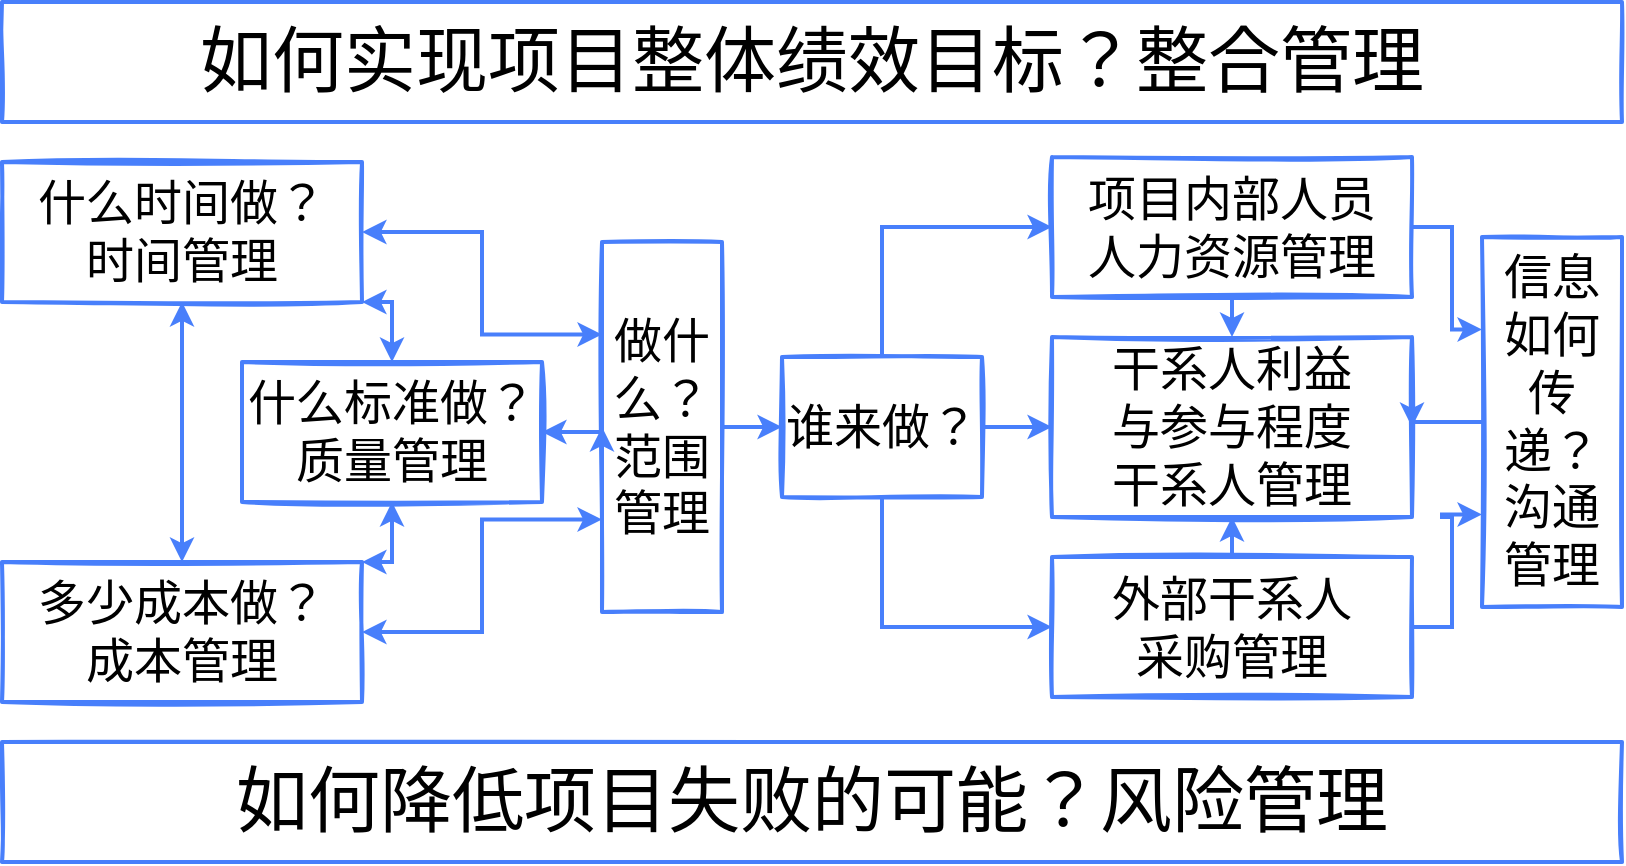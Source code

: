 <mxfile version="16.1.2" type="device"><diagram id="V5UNNofvY7LDVuMnuxdh" name="Page-1"><mxGraphModel dx="1106" dy="997" grid="1" gridSize="10" guides="1" tooltips="1" connect="1" arrows="1" fold="1" page="1" pageScale="1" pageWidth="850" pageHeight="1100" math="0" shadow="0"><root><mxCell id="0"/><mxCell id="1" parent="0"/><mxCell id="-boq8Gz14SO3Tfs2Y6vo-1" value="&lt;font style=&quot;font-size: 36px&quot;&gt;如何实现项目整体绩效目标？整合管理&lt;/font&gt;" style="rounded=0;whiteSpace=wrap;html=1;strokeColor=#487ffb;fontFamily=FZJingLeiS-R-GB;sketch=1;fillColor=none;strokeWidth=2;" parent="1" vertex="1"><mxGeometry x="20" y="40" width="810" height="60" as="geometry"/></mxCell><mxCell id="-boq8Gz14SO3Tfs2Y6vo-4" value="&lt;font style=&quot;font-size: 36px&quot;&gt;如何降低项目失败的可能？风险管理&lt;/font&gt;" style="rounded=0;whiteSpace=wrap;html=1;strokeColor=#487ffb;fontFamily=FZJingLeiS-R-GB;sketch=1;fillColor=none;strokeWidth=2;" parent="1" vertex="1"><mxGeometry x="20" y="410" width="810" height="60" as="geometry"/></mxCell><mxCell id="-boq8Gz14SO3Tfs2Y6vo-10" style="edgeStyle=orthogonalEdgeStyle;rounded=0;orthogonalLoop=1;jettySize=auto;html=1;exitX=0.5;exitY=1;exitDx=0;exitDy=0;entryX=0.5;entryY=0;entryDx=0;entryDy=0;fontSize=24;startArrow=classic;startFill=1;endArrow=classic;endFill=1;strokeColor=#487FFB;strokeWidth=2;" parent="1" source="-boq8Gz14SO3Tfs2Y6vo-6" target="-boq8Gz14SO3Tfs2Y6vo-7" edge="1"><mxGeometry relative="1" as="geometry"/></mxCell><mxCell id="-boq8Gz14SO3Tfs2Y6vo-12" style="edgeStyle=orthogonalEdgeStyle;rounded=0;orthogonalLoop=1;jettySize=auto;html=1;exitX=1;exitY=0.5;exitDx=0;exitDy=0;entryX=0;entryY=0.25;entryDx=0;entryDy=0;fontSize=24;startArrow=classic;startFill=1;endArrow=classic;endFill=1;strokeColor=#487FFB;strokeWidth=2;" parent="1" source="-boq8Gz14SO3Tfs2Y6vo-6" target="-boq8Gz14SO3Tfs2Y6vo-9" edge="1"><mxGeometry relative="1" as="geometry"/></mxCell><mxCell id="-boq8Gz14SO3Tfs2Y6vo-14" style="edgeStyle=orthogonalEdgeStyle;rounded=0;orthogonalLoop=1;jettySize=auto;html=1;exitX=1;exitY=1;exitDx=0;exitDy=0;entryX=0.5;entryY=0;entryDx=0;entryDy=0;fontSize=24;startArrow=classic;startFill=1;endArrow=classic;endFill=1;strokeColor=#487FFB;strokeWidth=2;" parent="1" source="-boq8Gz14SO3Tfs2Y6vo-6" target="-boq8Gz14SO3Tfs2Y6vo-8" edge="1"><mxGeometry relative="1" as="geometry"/></mxCell><mxCell id="-boq8Gz14SO3Tfs2Y6vo-6" value="&lt;span style=&quot;font-size: 24px&quot;&gt;什么时间做？&lt;br&gt;时间管理&lt;br&gt;&lt;/span&gt;" style="rounded=0;whiteSpace=wrap;html=1;strokeColor=#487ffb;fontFamily=FZJingLeiS-R-GB;sketch=1;fillColor=none;strokeWidth=2;" parent="1" vertex="1"><mxGeometry x="20" y="120" width="180" height="70" as="geometry"/></mxCell><mxCell id="-boq8Gz14SO3Tfs2Y6vo-13" style="edgeStyle=orthogonalEdgeStyle;rounded=0;orthogonalLoop=1;jettySize=auto;html=1;exitX=1;exitY=0.5;exitDx=0;exitDy=0;entryX=0;entryY=0.75;entryDx=0;entryDy=0;fontSize=24;startArrow=classic;startFill=1;endArrow=classic;endFill=1;strokeColor=#487FFB;strokeWidth=2;" parent="1" source="-boq8Gz14SO3Tfs2Y6vo-7" target="-boq8Gz14SO3Tfs2Y6vo-9" edge="1"><mxGeometry relative="1" as="geometry"/></mxCell><mxCell id="-boq8Gz14SO3Tfs2Y6vo-15" style="edgeStyle=orthogonalEdgeStyle;rounded=0;orthogonalLoop=1;jettySize=auto;html=1;exitX=1;exitY=0;exitDx=0;exitDy=0;entryX=0.5;entryY=1;entryDx=0;entryDy=0;fontSize=24;startArrow=classic;startFill=1;endArrow=classic;endFill=1;strokeColor=#487FFB;strokeWidth=2;" parent="1" source="-boq8Gz14SO3Tfs2Y6vo-7" target="-boq8Gz14SO3Tfs2Y6vo-8" edge="1"><mxGeometry relative="1" as="geometry"/></mxCell><mxCell id="-boq8Gz14SO3Tfs2Y6vo-7" value="&lt;span style=&quot;font-size: 24px&quot;&gt;多少成本做？&lt;br&gt;成本管理&lt;br&gt;&lt;/span&gt;" style="rounded=0;whiteSpace=wrap;html=1;strokeColor=#487ffb;fontFamily=FZJingLeiS-R-GB;sketch=1;fillColor=none;strokeWidth=2;" parent="1" vertex="1"><mxGeometry x="20" y="320" width="180" height="70" as="geometry"/></mxCell><mxCell id="-boq8Gz14SO3Tfs2Y6vo-16" style="edgeStyle=orthogonalEdgeStyle;rounded=0;orthogonalLoop=1;jettySize=auto;html=1;exitX=1;exitY=0.5;exitDx=0;exitDy=0;entryX=0;entryY=0.5;entryDx=0;entryDy=0;fontSize=24;startArrow=classic;startFill=1;endArrow=classic;endFill=1;strokeColor=#487FFB;strokeWidth=2;" parent="1" source="-boq8Gz14SO3Tfs2Y6vo-8" target="-boq8Gz14SO3Tfs2Y6vo-9" edge="1"><mxGeometry relative="1" as="geometry"/></mxCell><mxCell id="-boq8Gz14SO3Tfs2Y6vo-8" value="&lt;span style=&quot;font-size: 24px&quot;&gt;什么标准做？&lt;br&gt;质量管理&lt;br&gt;&lt;/span&gt;" style="rounded=0;whiteSpace=wrap;html=1;strokeColor=#487ffb;fontFamily=FZJingLeiS-R-GB;sketch=1;fillColor=none;strokeWidth=2;" parent="1" vertex="1"><mxGeometry x="140" y="220" width="150" height="70" as="geometry"/></mxCell><mxCell id="-boq8Gz14SO3Tfs2Y6vo-22" style="edgeStyle=orthogonalEdgeStyle;rounded=0;orthogonalLoop=1;jettySize=auto;html=1;exitX=1;exitY=0.5;exitDx=0;exitDy=0;entryX=0;entryY=0.5;entryDx=0;entryDy=0;fontSize=24;startArrow=none;startFill=0;endArrow=classic;endFill=1;strokeColor=#487FFB;strokeWidth=2;" parent="1" source="-boq8Gz14SO3Tfs2Y6vo-9" target="-boq8Gz14SO3Tfs2Y6vo-17" edge="1"><mxGeometry relative="1" as="geometry"/></mxCell><mxCell id="-boq8Gz14SO3Tfs2Y6vo-9" value="&lt;span style=&quot;font-size: 24px&quot;&gt;做什么？范围管理&lt;br&gt;&lt;/span&gt;" style="rounded=0;whiteSpace=wrap;html=1;strokeColor=#487ffb;fontFamily=FZJingLeiS-R-GB;sketch=1;fillColor=none;horizontal=1;verticalAlign=middle;strokeWidth=2;" parent="1" vertex="1"><mxGeometry x="320" y="160" width="60" height="185" as="geometry"/></mxCell><mxCell id="-boq8Gz14SO3Tfs2Y6vo-23" style="edgeStyle=orthogonalEdgeStyle;rounded=0;orthogonalLoop=1;jettySize=auto;html=1;exitX=0.5;exitY=0;exitDx=0;exitDy=0;entryX=0;entryY=0.5;entryDx=0;entryDy=0;fontSize=24;startArrow=none;startFill=0;endArrow=classic;endFill=1;strokeColor=#487FFB;strokeWidth=2;" parent="1" source="-boq8Gz14SO3Tfs2Y6vo-17" target="-boq8Gz14SO3Tfs2Y6vo-18" edge="1"><mxGeometry relative="1" as="geometry"/></mxCell><mxCell id="-boq8Gz14SO3Tfs2Y6vo-24" style="edgeStyle=orthogonalEdgeStyle;rounded=0;orthogonalLoop=1;jettySize=auto;html=1;exitX=0.5;exitY=1;exitDx=0;exitDy=0;entryX=0;entryY=0.5;entryDx=0;entryDy=0;fontSize=24;startArrow=none;startFill=0;endArrow=classic;endFill=1;strokeColor=#487FFB;strokeWidth=2;" parent="1" source="-boq8Gz14SO3Tfs2Y6vo-17" target="-boq8Gz14SO3Tfs2Y6vo-19" edge="1"><mxGeometry relative="1" as="geometry"/></mxCell><mxCell id="-boq8Gz14SO3Tfs2Y6vo-25" style="edgeStyle=orthogonalEdgeStyle;rounded=0;orthogonalLoop=1;jettySize=auto;html=1;exitX=1;exitY=0.5;exitDx=0;exitDy=0;entryX=0;entryY=0.5;entryDx=0;entryDy=0;fontSize=24;startArrow=none;startFill=0;endArrow=classic;endFill=1;strokeColor=#487FFB;strokeWidth=2;" parent="1" source="-boq8Gz14SO3Tfs2Y6vo-17" target="-boq8Gz14SO3Tfs2Y6vo-20" edge="1"><mxGeometry relative="1" as="geometry"/></mxCell><mxCell id="-boq8Gz14SO3Tfs2Y6vo-17" value="&lt;span style=&quot;font-size: 24px&quot;&gt;谁来做？&lt;br&gt;&lt;/span&gt;" style="rounded=0;whiteSpace=wrap;html=1;strokeColor=#487ffb;fontFamily=FZJingLeiS-R-GB;sketch=1;fillColor=none;strokeWidth=2;" parent="1" vertex="1"><mxGeometry x="410" y="217.5" width="100" height="70" as="geometry"/></mxCell><mxCell id="-boq8Gz14SO3Tfs2Y6vo-26" style="edgeStyle=orthogonalEdgeStyle;rounded=0;orthogonalLoop=1;jettySize=auto;html=1;exitX=0.5;exitY=1;exitDx=0;exitDy=0;entryX=0.5;entryY=0;entryDx=0;entryDy=0;fontSize=24;startArrow=none;startFill=0;endArrow=classic;endFill=1;strokeColor=#487FFB;strokeWidth=2;" parent="1" source="-boq8Gz14SO3Tfs2Y6vo-18" target="-boq8Gz14SO3Tfs2Y6vo-20" edge="1"><mxGeometry relative="1" as="geometry"/></mxCell><mxCell id="-boq8Gz14SO3Tfs2Y6vo-28" style="edgeStyle=orthogonalEdgeStyle;rounded=0;orthogonalLoop=1;jettySize=auto;html=1;exitX=1;exitY=0.5;exitDx=0;exitDy=0;entryX=0;entryY=0.25;entryDx=0;entryDy=0;fontSize=24;startArrow=none;startFill=0;endArrow=classic;endFill=1;strokeColor=#487FFB;strokeWidth=2;" parent="1" source="-boq8Gz14SO3Tfs2Y6vo-18" target="-boq8Gz14SO3Tfs2Y6vo-21" edge="1"><mxGeometry relative="1" as="geometry"/></mxCell><mxCell id="-boq8Gz14SO3Tfs2Y6vo-18" value="&lt;span style=&quot;font-size: 24px&quot;&gt;项目内部人员&lt;br&gt;人力资源管理&lt;br&gt;&lt;/span&gt;" style="rounded=0;whiteSpace=wrap;html=1;strokeColor=#487ffb;fontFamily=FZJingLeiS-R-GB;sketch=1;fillColor=none;strokeWidth=2;" parent="1" vertex="1"><mxGeometry x="545" y="117.5" width="180" height="70" as="geometry"/></mxCell><mxCell id="-boq8Gz14SO3Tfs2Y6vo-27" style="edgeStyle=orthogonalEdgeStyle;rounded=0;orthogonalLoop=1;jettySize=auto;html=1;exitX=0.5;exitY=0;exitDx=0;exitDy=0;entryX=0.5;entryY=1;entryDx=0;entryDy=0;fontSize=24;startArrow=none;startFill=0;endArrow=classic;endFill=1;strokeColor=#487FFB;strokeWidth=2;" parent="1" source="-boq8Gz14SO3Tfs2Y6vo-19" target="-boq8Gz14SO3Tfs2Y6vo-20" edge="1"><mxGeometry relative="1" as="geometry"/></mxCell><mxCell id="-boq8Gz14SO3Tfs2Y6vo-29" style="edgeStyle=orthogonalEdgeStyle;rounded=0;orthogonalLoop=1;jettySize=auto;html=1;exitX=1;exitY=0.5;exitDx=0;exitDy=0;entryX=0;entryY=0.75;entryDx=0;entryDy=0;fontSize=24;startArrow=none;startFill=0;endArrow=classic;endFill=1;strokeColor=#487FFB;strokeWidth=2;" parent="1" source="-boq8Gz14SO3Tfs2Y6vo-19" target="-boq8Gz14SO3Tfs2Y6vo-21" edge="1"><mxGeometry relative="1" as="geometry"/></mxCell><mxCell id="-boq8Gz14SO3Tfs2Y6vo-19" value="&lt;span style=&quot;font-size: 24px&quot;&gt;外部干系人&lt;br&gt;采购管理&lt;/span&gt;&lt;span style=&quot;color: rgba(0 , 0 , 0 , 0) ; font-family: monospace ; font-size: 0px&quot;&gt;%3CmxGraphModel%3E%3Croot%3E%3CmxCell%20id%3D%220%22%2F%3E%3CmxCell%20id%3D%221%22%20parent%3D%220%22%2F%3E%3CmxCell%20id%3D%222%22%20value%3D%22%26lt%3Bspan%20style%3D%26quot%3Bfont-size%3A%2024px%26quot%3B%26gt%3B%E9%A1%B9%E7%9B%AE%E5%86%85%E9%83%A8%E4%BA%BA%E5%91%98%26lt%3Bbr%26gt%3B%E4%BA%BA%E5%8A%9B%E8%B5%84%E6%BA%90%E7%AE%A1%E7%90%86%26lt%3Bbr%26gt%3B%26lt%3B%2Fspan%26gt%3B%22%20style%3D%22rounded%3D0%3BwhiteSpace%3Dwrap%3Bhtml%3D1%3BstrokeColor%3D%23487ffb%3BfontFamily%3DFZJingLeiS-R-GB%3Bsketch%3D1%3BfillColor%3Dnone%3B%22%20vertex%3D%221%22%20parent%3D%221%22%3E%3CmxGeometry%20x%3D%22550%22%20y%3D%22120%22%20width%3D%22180%22%20height%3D%2270%22%20as%3D%22geometry%22%2F%3E%3C%2FmxCell%3E%3C%2Froot%3E%3C%2FmxGraphModel%3E&lt;/span&gt;&lt;span style=&quot;font-size: 24px&quot;&gt;&lt;br&gt;&lt;/span&gt;" style="rounded=0;whiteSpace=wrap;html=1;strokeColor=#487ffb;fontFamily=FZJingLeiS-R-GB;sketch=1;fillColor=none;strokeWidth=2;" parent="1" vertex="1"><mxGeometry x="545" y="317.5" width="180" height="70" as="geometry"/></mxCell><mxCell id="-boq8Gz14SO3Tfs2Y6vo-20" value="&lt;span style=&quot;font-size: 24px&quot;&gt;干系人利益&lt;br&gt;与参与程度&lt;br&gt;干系人管理&lt;br&gt;&lt;/span&gt;" style="rounded=0;whiteSpace=wrap;html=1;strokeColor=#487ffb;fontFamily=FZJingLeiS-R-GB;sketch=1;fillColor=none;strokeWidth=2;" parent="1" vertex="1"><mxGeometry x="545" y="207.5" width="180" height="90" as="geometry"/></mxCell><mxCell id="-boq8Gz14SO3Tfs2Y6vo-30" style="edgeStyle=orthogonalEdgeStyle;rounded=0;orthogonalLoop=1;jettySize=auto;html=1;exitX=0;exitY=0.5;exitDx=0;exitDy=0;entryX=1;entryY=0.5;entryDx=0;entryDy=0;fontSize=24;startArrow=none;startFill=0;endArrow=classic;endFill=1;strokeColor=#487FFB;strokeWidth=2;" parent="1" source="-boq8Gz14SO3Tfs2Y6vo-21" target="-boq8Gz14SO3Tfs2Y6vo-20" edge="1"><mxGeometry relative="1" as="geometry"/></mxCell><mxCell id="-boq8Gz14SO3Tfs2Y6vo-21" value="&lt;span style=&quot;font-size: 24px&quot;&gt;信息如何传递？&lt;br&gt;沟通管理&lt;br&gt;&lt;/span&gt;" style="rounded=0;whiteSpace=wrap;html=1;strokeColor=#487ffb;fontFamily=FZJingLeiS-R-GB;sketch=1;fillColor=none;strokeWidth=2;" parent="1" vertex="1"><mxGeometry x="760" y="157.5" width="70" height="185" as="geometry"/></mxCell></root></mxGraphModel></diagram></mxfile>